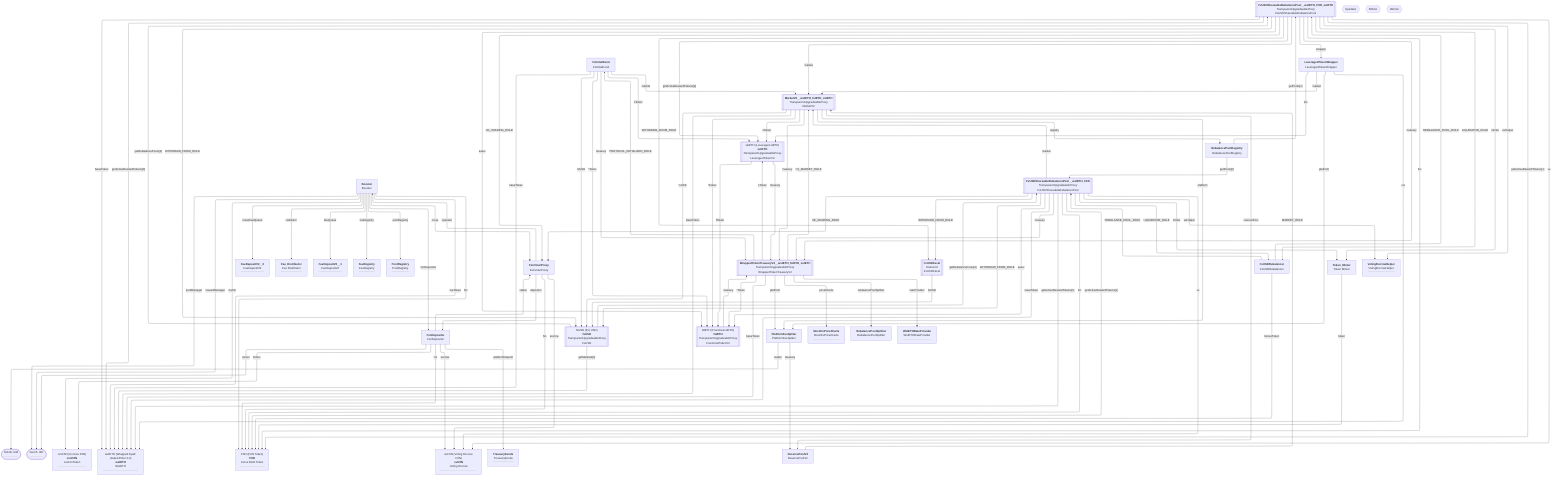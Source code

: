 %%{init: {"flowchart": {"defaultRenderer": "elk"}} }%%
flowchart TB

0x11E91BB6d1334585AA37D8F4fde3932C7960B938(["0x11E..938<br><hr>"]):::address
click 0x11E91BB6d1334585AA37D8F4fde3932C7960B938 "https://etherscan.io/address/0x11E91BB6d1334585AA37D8F4fde3932C7960B938"

0xe7Ac460137CCD6173DB6992529013D672d4F0087(["0xe7A..087<br><hr>"]):::address
click 0xe7Ac460137CCD6173DB6992529013D672d4F0087 "https://etherscan.io/address/0xe7Ac460137CCD6173DB6992529013D672d4F0087"

0xAffe966B27ba3E4Ebb8A0eC124C7b7019CC762f8["<b>Booster</b><br>Booster"]:::contract
click 0xAffe966B27ba3E4Ebb8A0eC124C7b7019CC762f8 "https://etherscan.io/address/0xAffe966B27ba3E4Ebb8A0eC124C7b7019CC762f8#code"

0xAffe966B27ba3E4Ebb8A0eC124C7b7019CC762f8 -- boostFeeQueue --> 0x8133F7D5CD1A1E184228C373F5bEFa98Fa01395D

0xAffe966B27ba3E4Ebb8A0eC124C7b7019CC762f8 -- cvxfxn --> 0x183395DbD0B5e93323a7286D1973150697FFFCB3

0xAffe966B27ba3E4Ebb8A0eC124C7b7019CC762f8 -- feeDistro --> 0xd116513EEa4Efe3908212AfBAeFC76cb29245681

0xAffe966B27ba3E4Ebb8A0eC124C7b7019CC762f8 -- feeQueue --> 0x35b6d13B334a428B894Eaeae2fb2A7FE22FFa7a0

0xAffe966B27ba3E4Ebb8A0eC124C7b7019CC762f8 -- feeRegistry --> 0x4f258feCc91b2ff162cA702c2Bd9ABf2AF089611

0xAffe966B27ba3E4Ebb8A0eC124C7b7019CC762f8 -- feeToken --> 0x7f39C581F595B53c5cb19bD0b3f8dA6c935E2Ca0

0xAffe966B27ba3E4Ebb8A0eC124C7b7019CC762f8 -- fxn --> 0x365AccFCa291e7D3914637ABf1F7635dB165Bb09

0xAffe966B27ba3E4Ebb8A0eC124C7b7019CC762f8 -- fxnDepositor --> 0x56B3c8eF8A095f8637B6A84942aA898326B82b91


0xAffe966B27ba3E4Ebb8A0eC124C7b7019CC762f8 -- poolManager --> 0xe7Ac460137CCD6173DB6992529013D672d4F0087

0xAffe966B27ba3E4Ebb8A0eC124C7b7019CC762f8 -- poolRegistry --> 0xdB95d646012bB87aC2E6CD63eAb2C42323c1F5AF

0xAffe966B27ba3E4Ebb8A0eC124C7b7019CC762f8 -- proxy --> 0xd11a4Ee017cA0BECA8FA45fF2abFe9C6267b7881

0xAffe966B27ba3E4Ebb8A0eC124C7b7019CC762f8 -- rewardManager --> 0xe7Ac460137CCD6173DB6992529013D672d4F0087

0x183395DbD0B5e93323a7286D1973150697FFFCB3["cvxFXN (Convex FXN)<br><b>cvxFXN</b><br>cvxFxnToken<br><hr>"]:::contract
click 0x183395DbD0B5e93323a7286D1973150697FFFCB3 "https://etherscan.io/address/0x183395DbD0B5e93323a7286D1973150697FFFCB3#code"

0xd116513EEa4Efe3908212AfBAeFC76cb29245681["<b>Fee_Distributor</b><br>Fee Distributor<br><hr>"]:::contract
click 0xd116513EEa4Efe3908212AfBAeFC76cb29245681 "https://etherscan.io/address/0xd116513EEa4Efe3908212AfBAeFC76cb29245681#code"

0x8133F7D5CD1A1E184228C373F5bEFa98Fa01395D["<b>FeeDepositV2__0</b><br>FeeDepositV2<br><hr>"]:::contract
click 0x8133F7D5CD1A1E184228C373F5bEFa98Fa01395D "https://etherscan.io/address/0x8133F7D5CD1A1E184228C373F5bEFa98Fa01395D#code"

0x35b6d13B334a428B894Eaeae2fb2A7FE22FFa7a0["<b>FeeDepositV2__1</b><br>FeeDepositV2<br><hr>"]:::contract
click 0x35b6d13B334a428B894Eaeae2fb2A7FE22FFa7a0 "https://etherscan.io/address/0x35b6d13B334a428B894Eaeae2fb2A7FE22FFa7a0#code"

0x4f258feCc91b2ff162cA702c2Bd9ABf2AF089611["<b>FeeRegistry</b><br>FeeRegistry<br><hr>"]:::contract
click 0x4f258feCc91b2ff162cA702c2Bd9ABf2AF089611 "https://etherscan.io/address/0x4f258feCc91b2ff162cA702c2Bd9ABf2AF089611#code"

0xD6B8162e2fb9F3EFf09bb8598ca0C8958E33A23D[["fstETH (Fractional stETH)<br><b>fstETH</b><br><i>TransparentUpgradeableProxy</i><br>FractionalTokenV2"]]:::contract
click 0xD6B8162e2fb9F3EFf09bb8598ca0C8958E33A23D "https://etherscan.io/address/0xD6B8162e2fb9F3EFf09bb8598ca0C8958E33A23D#code"


0xD6B8162e2fb9F3EFf09bb8598ca0C8958E33A23D -- treasury --> 0xED803540037B0ae069c93420F89Cd653B6e3Df1f

0xe6b953BB4c4B8eEd78b40B81e457ee4BDA461D55["<b>FxInitialFund</b><br>FxInitialFund"]:::contract
click 0xe6b953BB4c4B8eEd78b40B81e457ee4BDA461D55 "https://etherscan.io/address/0xe6b953BB4c4B8eEd78b40B81e457ee4BDA461D55#code"

0xe6b953BB4c4B8eEd78b40B81e457ee4BDA461D55 -- baseToken --> 0x7f39C581F595B53c5cb19bD0b3f8dA6c935E2Ca0

0xe6b953BB4c4B8eEd78b40B81e457ee4BDA461D55 -- fToken --> 0xD6B8162e2fb9F3EFf09bb8598ca0C8958E33A23D

0xe6b953BB4c4B8eEd78b40B81e457ee4BDA461D55 -- fxUSD --> 0x085780639CC2cACd35E474e71f4d000e2405d8f6

0xe6b953BB4c4B8eEd78b40B81e457ee4BDA461D55 -- market --> 0xAD9A0E7C08bc9F747dF97a3E7E7f620632CB6155

0xe6b953BB4c4B8eEd78b40B81e457ee4BDA461D55 -- treasury --> 0xED803540037B0ae069c93420F89Cd653B6e3Df1f

0xe6b953BB4c4B8eEd78b40B81e457ee4BDA461D55 -- xToken --> 0x5a097b014C547718e79030a077A91Ae37679EfF5

0x365AccFCa291e7D3914637ABf1F7635dB165Bb09["FXN (FXN Token)<br><b>FXN</b><br>Curve DAO Token<br><hr>"]:::contract
click 0x365AccFCa291e7D3914637ABf1F7635dB165Bb09 "https://etherscan.io/address/0x365AccFCa291e7D3914637ABf1F7635dB165Bb09#code"

0x56B3c8eF8A095f8637B6A84942aA898326B82b91["<b>FxnDepositor</b><br>FxnDepositor"]:::contract
click 0x56B3c8eF8A095f8637B6A84942aA898326B82b91 "https://etherscan.io/address/0x56B3c8eF8A095f8637B6A84942aA898326B82b91#code"

0x56B3c8eF8A095f8637B6A84942aA898326B82b91 -- escrow --> 0xEC6B8A3F3605B083F7044C0F31f2cac0caf1d469

0x56B3c8eF8A095f8637B6A84942aA898326B82b91 -- fxn --> 0x365AccFCa291e7D3914637ABf1F7635dB165Bb09

0x56B3c8eF8A095f8637B6A84942aA898326B82b91 -- minter --> 0x183395DbD0B5e93323a7286D1973150697FFFCB3

0x56B3c8eF8A095f8637B6A84942aA898326B82b91 -- owner --> 0xe7Ac460137CCD6173DB6992529013D672d4F0087


0x56B3c8eF8A095f8637B6A84942aA898326B82b91 -- platformDeposit --> 0x1389388d01708118b497f59521f6943Be2541bb7

0x56B3c8eF8A095f8637B6A84942aA898326B82b91 -- staker --> 0xd11a4Ee017cA0BECA8FA45fF2abFe9C6267b7881

0xd11a4Ee017cA0BECA8FA45fF2abFe9C6267b7881["<b>FxnVoterProxy</b><br>FxnVoterProxy"]:::contract
click 0xd11a4Ee017cA0BECA8FA45fF2abFe9C6267b7881 "https://etherscan.io/address/0xd11a4Ee017cA0BECA8FA45fF2abFe9C6267b7881#code"

0xd11a4Ee017cA0BECA8FA45fF2abFe9C6267b7881 -- depositor --> 0x56B3c8eF8A095f8637B6A84942aA898326B82b91

0xd11a4Ee017cA0BECA8FA45fF2abFe9C6267b7881 -- escrow --> 0xEC6B8A3F3605B083F7044C0F31f2cac0caf1d469

0xd11a4Ee017cA0BECA8FA45fF2abFe9C6267b7881 -- fxn --> 0x365AccFCa291e7D3914637ABf1F7635dB165Bb09

0xd11a4Ee017cA0BECA8FA45fF2abFe9C6267b7881 -- operator --> 0xAffe966B27ba3E4Ebb8A0eC124C7b7019CC762f8


0x085780639CC2cACd35E474e71f4d000e2405d8f6[["fxUSD (f(x) USD)<br><b>fxUSD</b><br><i>TransparentUpgradeableProxy</i><br>FxUSD"]]:::contract
click 0x085780639CC2cACd35E474e71f4d000e2405d8f6 "https://etherscan.io/address/0x085780639CC2cACd35E474e71f4d000e2405d8f6#code"


0x085780639CC2cACd35E474e71f4d000e2405d8f6 -- getMarkets[0] --> 0x7f39C581F595B53c5cb19bD0b3f8dA6c935E2Ca0

0x085780639CC2cACd35E474e71f4d000e2405d8f6 -- getRebalancePools[0] --> 0x9aD382b028e03977D446635Ba6b8492040F829b7

0x085780639CC2cACd35E474e71f4d000e2405d8f6 -- getRebalancePools[1] --> 0x0417CE2934899d7130229CDa39Db456Ff2332685

0xA5e2Ec4682a32605b9098Ddd7204fe84Ab932fE4[["<b>FxUSDFacet</b><br><i>Diamond</i><br>FxUSDFacet"]]:::contract
click 0xA5e2Ec4682a32605b9098Ddd7204fe84Ab932fE4 "https://etherscan.io/address/0xA5e2Ec4682a32605b9098Ddd7204fe84Ab932fE4#code"

0xA5e2Ec4682a32605b9098Ddd7204fe84Ab932fE4 -- fxUSD --> 0x085780639CC2cACd35E474e71f4d000e2405d8f6

0x78c3aF23A4DeA2F630C130d2E42717587584BF05["<b>FxUSDRebalancer</b><br>FxUSDRebalancer"]:::contract
click 0x78c3aF23A4DeA2F630C130d2E42717587584BF05 "https://etherscan.io/address/0x78c3aF23A4DeA2F630C130d2E42717587584BF05#code"

0x78c3aF23A4DeA2F630C130d2E42717587584BF05 -- REBALANCE_POOL_ROLE --> 0x9aD382b028e03977D446635Ba6b8492040F829b7

0x78c3aF23A4DeA2F630C130d2E42717587584BF05 -- REBALANCE_POOL_ROLE --> 0x0417CE2934899d7130229CDa39Db456Ff2332685

0x78c3aF23A4DeA2F630C130d2E42717587584BF05 -- bonusToken --> 0x365AccFCa291e7D3914637ABf1F7635dB165Bb09

0x9aD382b028e03977D446635Ba6b8492040F829b7[["<b>FxUSDShareableRebalancePool__wstETH_FXN</b><br><i>TransparentUpgradeableProxy</i><br>FxUSDShareableRebalancePool"]]:::contract
click 0x9aD382b028e03977D446635Ba6b8492040F829b7 "https://etherscan.io/address/0x9aD382b028e03977D446635Ba6b8492040F829b7#code"

0x9aD382b028e03977D446635Ba6b8492040F829b7 -- LIQUIDATOR_ROLE --> 0x78c3aF23A4DeA2F630C130d2E42717587584BF05

0x9aD382b028e03977D446635Ba6b8492040F829b7 -- WITHDRAW_FROM_ROLE --> 0x085780639CC2cACd35E474e71f4d000e2405d8f6

0x9aD382b028e03977D446635Ba6b8492040F829b7 -- WITHDRAW_FROM_ROLE --> 0xA5e2Ec4682a32605b9098Ddd7204fe84Ab932fE4

0x9aD382b028e03977D446635Ba6b8492040F829b7 -- VE_SHARING_ROLE --> 0xd11a4Ee017cA0BECA8FA45fF2abFe9C6267b7881

0x9aD382b028e03977D446635Ba6b8492040F829b7 -- asset --> 0xD6B8162e2fb9F3EFf09bb8598ca0C8958E33A23D

0x9aD382b028e03977D446635Ba6b8492040F829b7 -- baseToken --> 0x7f39C581F595B53c5cb19bD0b3f8dA6c935E2Ca0

0x9aD382b028e03977D446635Ba6b8492040F829b7 -- fxn --> 0x365AccFCa291e7D3914637ABf1F7635dB165Bb09


0x9aD382b028e03977D446635Ba6b8492040F829b7 -- getActiveRewardTokens[0] --> 0x7f39C581F595B53c5cb19bD0b3f8dA6c935E2Ca0

0x9aD382b028e03977D446635Ba6b8492040F829b7 -- getActiveRewardTokens[1] --> 0x365AccFCa291e7D3914637ABf1F7635dB165Bb09

0x9aD382b028e03977D446635Ba6b8492040F829b7 -- market --> 0xAD9A0E7C08bc9F747dF97a3E7E7f620632CB6155

0x9aD382b028e03977D446635Ba6b8492040F829b7 -- minter --> 0xC8b194925D55d5dE9555AD1db74c149329F71DeF

0x9aD382b028e03977D446635Ba6b8492040F829b7 -- treasury --> 0xED803540037B0ae069c93420F89Cd653B6e3Df1f

0x9aD382b028e03977D446635Ba6b8492040F829b7 -- ve --> 0xEC6B8A3F3605B083F7044C0F31f2cac0caf1d469

0x9aD382b028e03977D446635Ba6b8492040F829b7 -- veHelper --> 0xd766f2b87DE4b08c2239580366e49710180aba02


0x0417CE2934899d7130229CDa39Db456Ff2332685[["<b>FxUSDShareableRebalancePool__wstETH_FXN_xstETH</b><br><i>TransparentUpgradeableProxy</i><br>FxUSDShareableRebalancePool"]]:::contract
click 0x0417CE2934899d7130229CDa39Db456Ff2332685 "https://etherscan.io/address/0x0417CE2934899d7130229CDa39Db456Ff2332685#code"

0x0417CE2934899d7130229CDa39Db456Ff2332685 -- LIQUIDATOR_ROLE --> 0x78c3aF23A4DeA2F630C130d2E42717587584BF05

0x0417CE2934899d7130229CDa39Db456Ff2332685 -- WITHDRAW_FROM_ROLE --> 0x085780639CC2cACd35E474e71f4d000e2405d8f6

0x0417CE2934899d7130229CDa39Db456Ff2332685 -- WITHDRAW_FROM_ROLE --> 0xA5e2Ec4682a32605b9098Ddd7204fe84Ab932fE4

0x0417CE2934899d7130229CDa39Db456Ff2332685 -- VE_SHARING_ROLE --> 0xd11a4Ee017cA0BECA8FA45fF2abFe9C6267b7881

0x0417CE2934899d7130229CDa39Db456Ff2332685 -- asset --> 0xD6B8162e2fb9F3EFf09bb8598ca0C8958E33A23D

0x0417CE2934899d7130229CDa39Db456Ff2332685 -- baseToken --> 0x7f39C581F595B53c5cb19bD0b3f8dA6c935E2Ca0

0x0417CE2934899d7130229CDa39Db456Ff2332685 -- fxn --> 0x365AccFCa291e7D3914637ABf1F7635dB165Bb09


0x0417CE2934899d7130229CDa39Db456Ff2332685 -- getActiveRewardTokens[0] --> 0x7f39C581F595B53c5cb19bD0b3f8dA6c935E2Ca0

0x0417CE2934899d7130229CDa39Db456Ff2332685 -- getActiveRewardTokens[1] --> 0x365AccFCa291e7D3914637ABf1F7635dB165Bb09

0x0417CE2934899d7130229CDa39Db456Ff2332685 -- getActiveRewardTokens[2] --> 0x5a097b014C547718e79030a077A91Ae37679EfF5

0x0417CE2934899d7130229CDa39Db456Ff2332685 -- market --> 0xAD9A0E7C08bc9F747dF97a3E7E7f620632CB6155

0x0417CE2934899d7130229CDa39Db456Ff2332685 -- minter --> 0xC8b194925D55d5dE9555AD1db74c149329F71DeF

0x0417CE2934899d7130229CDa39Db456Ff2332685 -- treasury --> 0xED803540037B0ae069c93420F89Cd653B6e3Df1f

0x0417CE2934899d7130229CDa39Db456Ff2332685 -- ve --> 0xEC6B8A3F3605B083F7044C0F31f2cac0caf1d469

0x0417CE2934899d7130229CDa39Db456Ff2332685 -- veHelper --> 0xd766f2b87DE4b08c2239580366e49710180aba02

0x0417CE2934899d7130229CDa39Db456Ff2332685 -- wrapper --> 0x6AF422087aBF42819F764FF8DE95269036b9A8F9

0x6AF422087aBF42819F764FF8DE95269036b9A8F9["<b>LeveragedTokenWrapper</b><br>LeveragedTokenWrapper"]:::contract
click 0x6AF422087aBF42819F764FF8DE95269036b9A8F9 "https://etherscan.io/address/0x6AF422087aBF42819F764FF8DE95269036b9A8F9#code"

0x6AF422087aBF42819F764FF8DE95269036b9A8F9 -- dst --> 0x5a097b014C547718e79030a077A91Ae37679EfF5

0x6AF422087aBF42819F764FF8DE95269036b9A8F9 -- market --> 0xAD9A0E7C08bc9F747dF97a3E7E7f620632CB6155

0x6AF422087aBF42819F764FF8DE95269036b9A8F9 -- platform --> 0x0084C2e1B1823564e597Ff4848a88D61ac63D703

0x6AF422087aBF42819F764FF8DE95269036b9A8F9 -- src --> 0x7f39C581F595B53c5cb19bD0b3f8dA6c935E2Ca0

0xAD9A0E7C08bc9F747dF97a3E7E7f620632CB6155[["<b>MarketV2__wstETH_fstETH_xstETH</b><br><i>TransparentUpgradeableProxy</i><br>MarketV2"]]:::contract
click 0xAD9A0E7C08bc9F747dF97a3E7E7f620632CB6155 "https://etherscan.io/address/0xAD9A0E7C08bc9F747dF97a3E7E7f620632CB6155#code"

0xAD9A0E7C08bc9F747dF97a3E7E7f620632CB6155 -- baseToken --> 0x7f39C581F595B53c5cb19bD0b3f8dA6c935E2Ca0

0xAD9A0E7C08bc9F747dF97a3E7E7f620632CB6155 -- fToken --> 0xD6B8162e2fb9F3EFf09bb8598ca0C8958E33A23D

0xAD9A0E7C08bc9F747dF97a3E7E7f620632CB6155 -- fxUSD --> 0x085780639CC2cACd35E474e71f4d000e2405d8f6

0xAD9A0E7C08bc9F747dF97a3E7E7f620632CB6155 -- platform --> 0x0084C2e1B1823564e597Ff4848a88D61ac63D703

0xAD9A0E7C08bc9F747dF97a3E7E7f620632CB6155 -- registry --> 0x86e987a89Fd7345457d97b9e82906f346D61Df39

0xAD9A0E7C08bc9F747dF97a3E7E7f620632CB6155 -- reservePool --> 0xb592E01dd77084b36430ffCB9c9D2F76fDE32631

0xAD9A0E7C08bc9F747dF97a3E7E7f620632CB6155 -- treasury --> 0xED803540037B0ae069c93420F89Cd653B6e3Df1f

0xAD9A0E7C08bc9F747dF97a3E7E7f620632CB6155 -- xToken --> 0x5a097b014C547718e79030a077A91Ae37679EfF5

0x0D92d35D311E54aB8EEA0394d7E773Fc5144491a["<b>MockFxPriceOracle</b><br>MockFxPriceOracle<br><hr>"]:::contract
click 0x0D92d35D311E54aB8EEA0394d7E773Fc5144491a "https://etherscan.io/address/0x0D92d35D311E54aB8EEA0394d7E773Fc5144491a#code"

0x0084C2e1B1823564e597Ff4848a88D61ac63D703["<b>PlatformFeeSpliter</b><br>PlatformFeeSpliter"]:::contract
click 0x0084C2e1B1823564e597Ff4848a88D61ac63D703 "https://etherscan.io/address/0x0084C2e1B1823564e597Ff4848a88D61ac63D703#code"

0x0084C2e1B1823564e597Ff4848a88D61ac63D703 -- staker --> 0x11E91BB6d1334585AA37D8F4fde3932C7960B938

0x0084C2e1B1823564e597Ff4848a88D61ac63D703 -- treasury --> 0xb592E01dd77084b36430ffCB9c9D2F76fDE32631

0xdB95d646012bB87aC2E6CD63eAb2C42323c1F5AF["<b>PoolRegistry</b><br>PoolRegistry<br><hr>"]:::contract
click 0xdB95d646012bB87aC2E6CD63eAb2C42323c1F5AF "https://etherscan.io/address/0xdB95d646012bB87aC2E6CD63eAb2C42323c1F5AF#code"

0x86e987a89Fd7345457d97b9e82906f346D61Df39["<b>RebalancePoolRegistry</b><br>RebalancePoolRegistry"]:::contract
click 0x86e987a89Fd7345457d97b9e82906f346D61Df39 "https://etherscan.io/address/0x86e987a89Fd7345457d97b9e82906f346D61Df39#code"

0x86e987a89Fd7345457d97b9e82906f346D61Df39 -- getPools[0] --> 0x9aD382b028e03977D446635Ba6b8492040F829b7

0x86e987a89Fd7345457d97b9e82906f346D61Df39 -- getPools[1] --> 0x0417CE2934899d7130229CDa39Db456Ff2332685


0x78Ef19714c8b3c71997970C156f59605A99C3ff3["<b>RebalancePoolSplitter</b><br>RebalancePoolSplitter"]:::contract
click 0x78Ef19714c8b3c71997970C156f59605A99C3ff3 "https://etherscan.io/address/0x78Ef19714c8b3c71997970C156f59605A99C3ff3#code"


0xb592E01dd77084b36430ffCB9c9D2F76fDE32631["<b>ReservePoolV2</b><br>ReservePoolV2"]:::contract
click 0xb592E01dd77084b36430ffCB9c9D2F76fDE32631 "https://etherscan.io/address/0xb592E01dd77084b36430ffCB9c9D2F76fDE32631#code"

0xb592E01dd77084b36430ffCB9c9D2F76fDE32631 -- MARKET_ROLE --> 0xAD9A0E7C08bc9F747dF97a3E7E7f620632CB6155

0xC8b194925D55d5dE9555AD1db74c149329F71DeF["<b>Token_Minter</b><br>Token Minter"]:::contract
click 0xC8b194925D55d5dE9555AD1db74c149329F71DeF "https://etherscan.io/address/0xC8b194925D55d5dE9555AD1db74c149329F71DeF#code"

0xC8b194925D55d5dE9555AD1db74c149329F71DeF -- token --> 0x365AccFCa291e7D3914637ABf1F7635dB165Bb09

0x1389388d01708118b497f59521f6943Be2541bb7["<b>TreasuryFunds</b><br>TreasuryFunds<br><hr>"]:::contract
click 0x1389388d01708118b497f59521f6943Be2541bb7 "https://etherscan.io/address/0x1389388d01708118b497f59521f6943Be2541bb7#code"

0xEC6B8A3F3605B083F7044C0F31f2cac0caf1d469["veFXN (Voting Escrow FXN)<br><b>veFXN</b><br>Voting Escrow<br><hr>"]:::contract
click 0xEC6B8A3F3605B083F7044C0F31f2cac0caf1d469 "https://etherscan.io/address/0xEC6B8A3F3605B083F7044C0F31f2cac0caf1d469#code"

0xd766f2b87DE4b08c2239580366e49710180aba02["<b>VotingEscrowHelper</b><br>VotingEscrowHelper<br><hr>"]:::contract
click 0xd766f2b87DE4b08c2239580366e49710180aba02 "https://etherscan.io/address/0xd766f2b87DE4b08c2239580366e49710180aba02#code"

0xED803540037B0ae069c93420F89Cd653B6e3Df1f[["<b>WrappedTokenTreasuryV2__wstETH_fstETH_xstETH</b><br><i>TransparentUpgradeableProxy</i><br>WrappedTokenTreasuryV2"]]:::contract
click 0xED803540037B0ae069c93420F89Cd653B6e3Df1f "https://etherscan.io/address/0xED803540037B0ae069c93420F89Cd653B6e3Df1f#code"

0xED803540037B0ae069c93420F89Cd653B6e3Df1f -- PROTOCOL_INITIALIZER_ROLE --> 0xe6b953BB4c4B8eEd78b40B81e457ee4BDA461D55

0xED803540037B0ae069c93420F89Cd653B6e3Df1f -- FX_MARKET_ROLE --> 0xAD9A0E7C08bc9F747dF97a3E7E7f620632CB6155

0xED803540037B0ae069c93420F89Cd653B6e3Df1f -- baseToken --> 0x7f39C581F595B53c5cb19bD0b3f8dA6c935E2Ca0

0xED803540037B0ae069c93420F89Cd653B6e3Df1f -- fToken --> 0xD6B8162e2fb9F3EFf09bb8598ca0C8958E33A23D

0xED803540037B0ae069c93420F89Cd653B6e3Df1f -- platform --> 0x0084C2e1B1823564e597Ff4848a88D61ac63D703

0xED803540037B0ae069c93420F89Cd653B6e3Df1f -- priceOracle --> 0x0D92d35D311E54aB8EEA0394d7E773Fc5144491a

0xED803540037B0ae069c93420F89Cd653B6e3Df1f -- rateProvider --> 0x81A777c4aB65229d1Bf64DaE4c831bDf628Ccc7f

0xED803540037B0ae069c93420F89Cd653B6e3Df1f -- rebalancePoolSplitter --> 0x78Ef19714c8b3c71997970C156f59605A99C3ff3


0xED803540037B0ae069c93420F89Cd653B6e3Df1f -- xToken --> 0x5a097b014C547718e79030a077A91Ae37679EfF5

0x7f39C581F595B53c5cb19bD0b3f8dA6c935E2Ca0["wstETH (Wrapped liquid staked Ether 2.0)<br><b>wstETH</b><br>WstETH<br><hr>"]:::contract
click 0x7f39C581F595B53c5cb19bD0b3f8dA6c935E2Ca0 "https://etherscan.io/address/0x7f39C581F595B53c5cb19bD0b3f8dA6c935E2Ca0#code"

0x81A777c4aB65229d1Bf64DaE4c831bDf628Ccc7f["<b>WstETHRateProvider</b><br>WstETHRateProvider<br><hr>"]:::contract
click 0x81A777c4aB65229d1Bf64DaE4c831bDf628Ccc7f "https://etherscan.io/address/0x81A777c4aB65229d1Bf64DaE4c831bDf628Ccc7f#code"

0x5a097b014C547718e79030a077A91Ae37679EfF5[["xstETH (Leveraged stETH)<br><b>xstETH</b><br><i>TransparentUpgradeableProxy</i><br>LeveragedTokenV2"]]:::contract
click 0x5a097b014C547718e79030a077A91Ae37679EfF5 "https://etherscan.io/address/0x5a097b014C547718e79030a077A91Ae37679EfF5#code"


0x5a097b014C547718e79030a077A91Ae37679EfF5 -- fToken --> 0xD6B8162e2fb9F3EFf09bb8598ca0C8958E33A23D

0x5a097b014C547718e79030a077A91Ae37679EfF5 -- treasury --> 0xED803540037B0ae069c93420F89Cd653B6e3Df1f

0x70997970C51812dc3A010C7d01b50e0d17dc79C8{{"liquidator"}}:::address

0x3C44CdDdB6a900fa2b585dd299e03d12FA4293BC{{"fMinter"}}:::address

0x90F79bf6EB2c4f870365E785982E1f101E93b906{{"xMinter"}}:::address